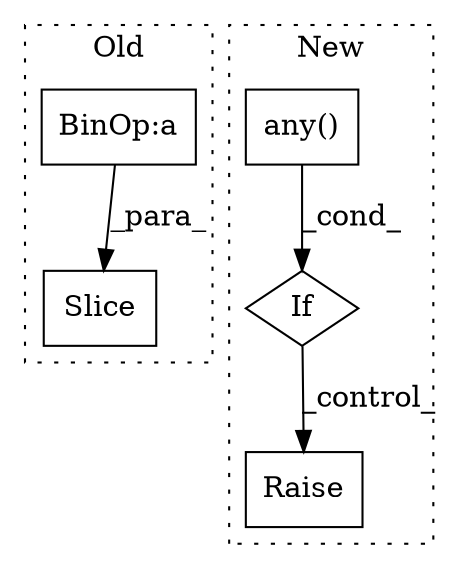 digraph G {
subgraph cluster0 {
1 [label="Slice" a="80" s="3369" l="7" shape="box"];
4 [label="BinOp:a" a="82" s="3274" l="3" shape="box"];
label = "Old";
style="dotted";
}
subgraph cluster1 {
2 [label="any()" a="75" s="3593,3644" l="7,1" shape="box"];
3 [label="If" a="96" s="3590" l="3" shape="diamond"];
5 [label="Raise" a="91" s="3720" l="6" shape="box"];
label = "New";
style="dotted";
}
2 -> 3 [label="_cond_"];
3 -> 5 [label="_control_"];
4 -> 1 [label="_para_"];
}